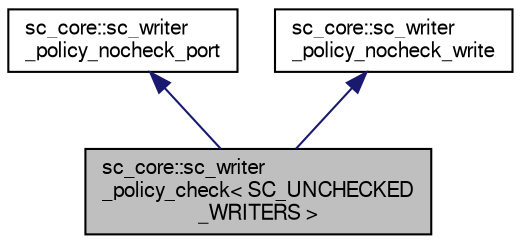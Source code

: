 digraph "sc_core::sc_writer_policy_check&lt; SC_UNCHECKED_WRITERS &gt;"
{
  edge [fontname="FreeSans",fontsize="10",labelfontname="FreeSans",labelfontsize="10"];
  node [fontname="FreeSans",fontsize="10",shape=record];
  Node3 [label="sc_core::sc_writer\l_policy_check\< SC_UNCHECKED\l_WRITERS \>",height=0.2,width=0.4,color="black", fillcolor="grey75", style="filled", fontcolor="black"];
  Node4 -> Node3 [dir="back",color="midnightblue",fontsize="10",style="solid",fontname="FreeSans"];
  Node4 [label="sc_core::sc_writer\l_policy_nocheck_port",height=0.2,width=0.4,color="black", fillcolor="white", style="filled",URL="$a01368.html"];
  Node5 -> Node3 [dir="back",color="midnightblue",fontsize="10",style="solid",fontname="FreeSans"];
  Node5 [label="sc_core::sc_writer\l_policy_nocheck_write",height=0.2,width=0.4,color="black", fillcolor="white", style="filled",URL="$a01356.html"];
}
